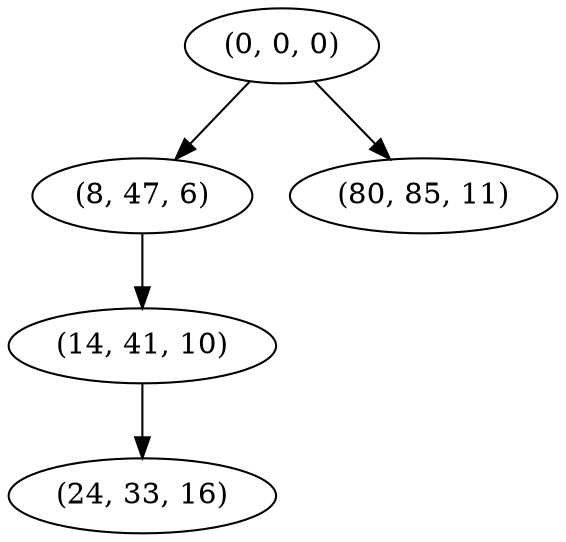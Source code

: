 digraph tree {
    "(0, 0, 0)";
    "(8, 47, 6)";
    "(14, 41, 10)";
    "(24, 33, 16)";
    "(80, 85, 11)";
    "(0, 0, 0)" -> "(8, 47, 6)";
    "(0, 0, 0)" -> "(80, 85, 11)";
    "(8, 47, 6)" -> "(14, 41, 10)";
    "(14, 41, 10)" -> "(24, 33, 16)";
}

